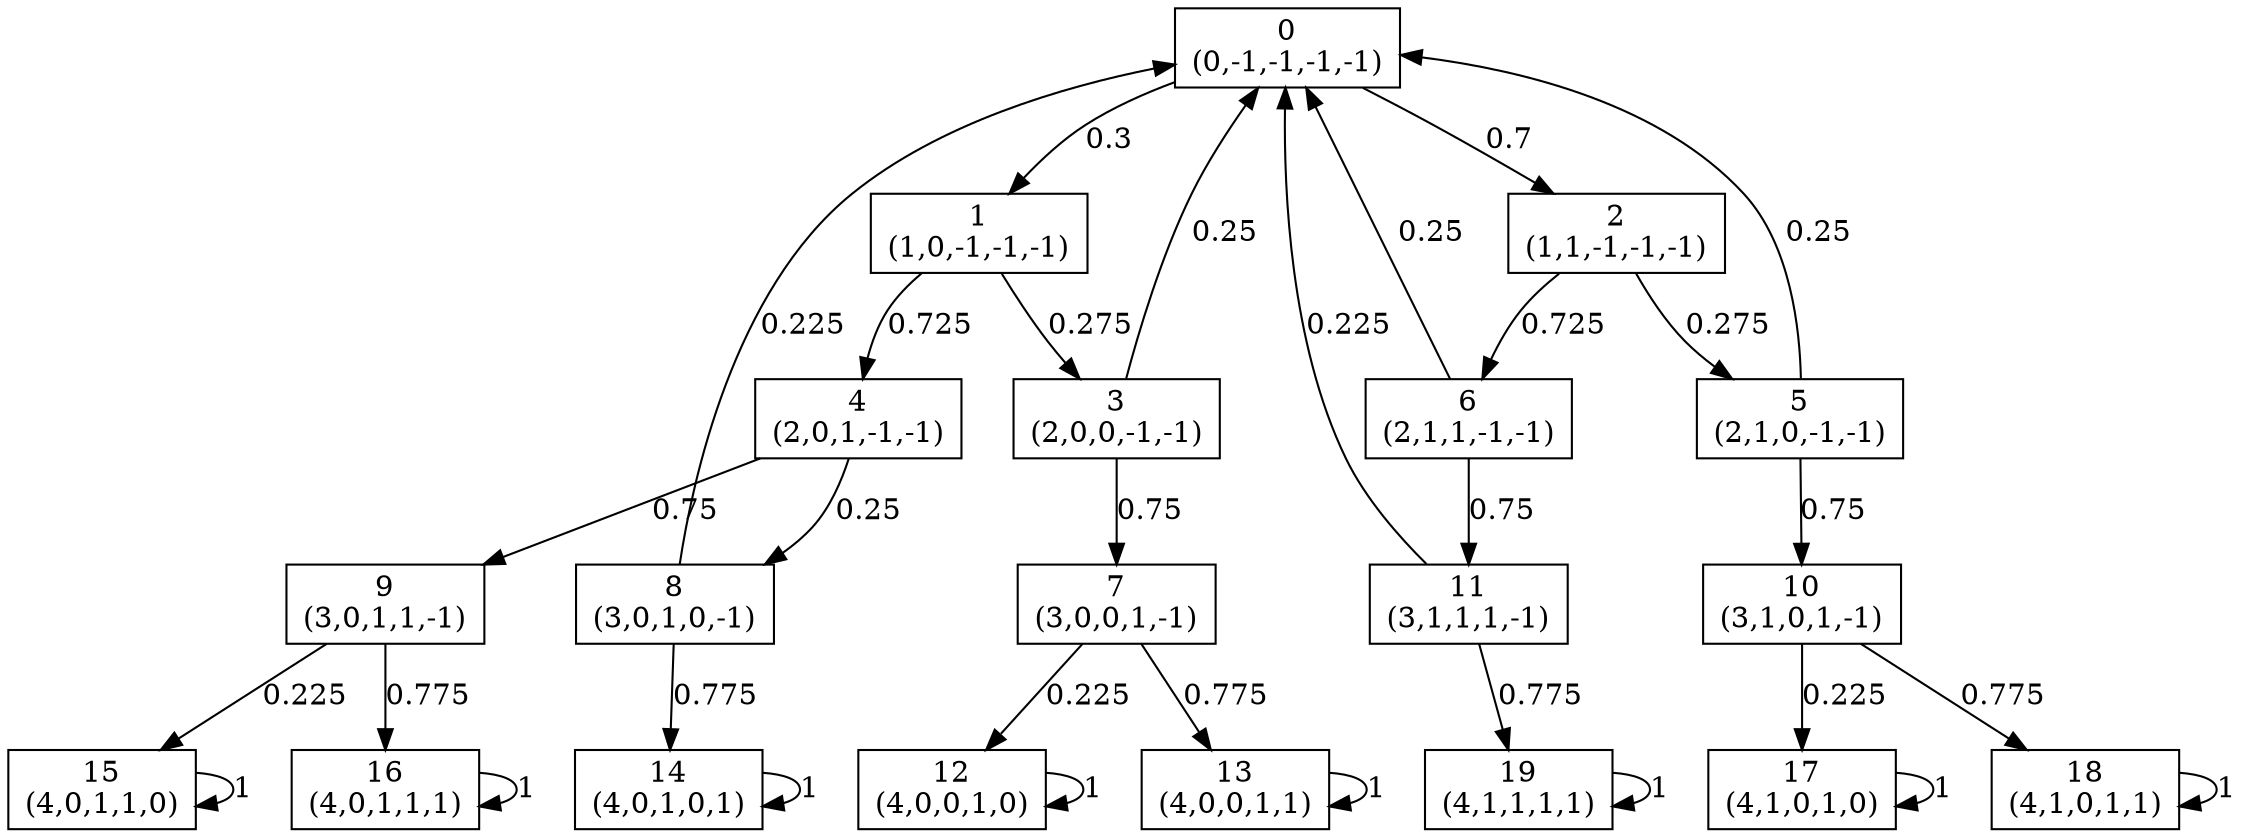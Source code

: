 digraph P {
node [shape=box];
0 -> 1 [ label="0.3" ];
0 -> 2 [ label="0.7" ];
1 -> 3 [ label="0.275" ];
1 -> 4 [ label="0.725" ];
2 -> 5 [ label="0.275" ];
2 -> 6 [ label="0.725" ];
3 -> 0 [ label="0.25" ];
3 -> 7 [ label="0.75" ];
4 -> 8 [ label="0.25" ];
4 -> 9 [ label="0.75" ];
5 -> 0 [ label="0.25" ];
5 -> 10 [ label="0.75" ];
6 -> 0 [ label="0.25" ];
6 -> 11 [ label="0.75" ];
7 -> 12 [ label="0.225" ];
7 -> 13 [ label="0.775" ];
8 -> 0 [ label="0.225" ];
8 -> 14 [ label="0.775" ];
9 -> 15 [ label="0.225" ];
9 -> 16 [ label="0.775" ];
10 -> 17 [ label="0.225" ];
10 -> 18 [ label="0.775" ];
11 -> 0 [ label="0.225" ];
11 -> 19 [ label="0.775" ];
12 -> 12 [ label="1" ];
13 -> 13 [ label="1" ];
14 -> 14 [ label="1" ];
15 -> 15 [ label="1" ];
16 -> 16 [ label="1" ];
17 -> 17 [ label="1" ];
18 -> 18 [ label="1" ];
19 -> 19 [ label="1" ];
0 [label="0\n(0,-1,-1,-1,-1)"];
1 [label="1\n(1,0,-1,-1,-1)"];
2 [label="2\n(1,1,-1,-1,-1)"];
3 [label="3\n(2,0,0,-1,-1)"];
4 [label="4\n(2,0,1,-1,-1)"];
5 [label="5\n(2,1,0,-1,-1)"];
6 [label="6\n(2,1,1,-1,-1)"];
7 [label="7\n(3,0,0,1,-1)"];
8 [label="8\n(3,0,1,0,-1)"];
9 [label="9\n(3,0,1,1,-1)"];
10 [label="10\n(3,1,0,1,-1)"];
11 [label="11\n(3,1,1,1,-1)"];
12 [label="12\n(4,0,0,1,0)"];
13 [label="13\n(4,0,0,1,1)"];
14 [label="14\n(4,0,1,0,1)"];
15 [label="15\n(4,0,1,1,0)"];
16 [label="16\n(4,0,1,1,1)"];
17 [label="17\n(4,1,0,1,0)"];
18 [label="18\n(4,1,0,1,1)"];
19 [label="19\n(4,1,1,1,1)"];
}
